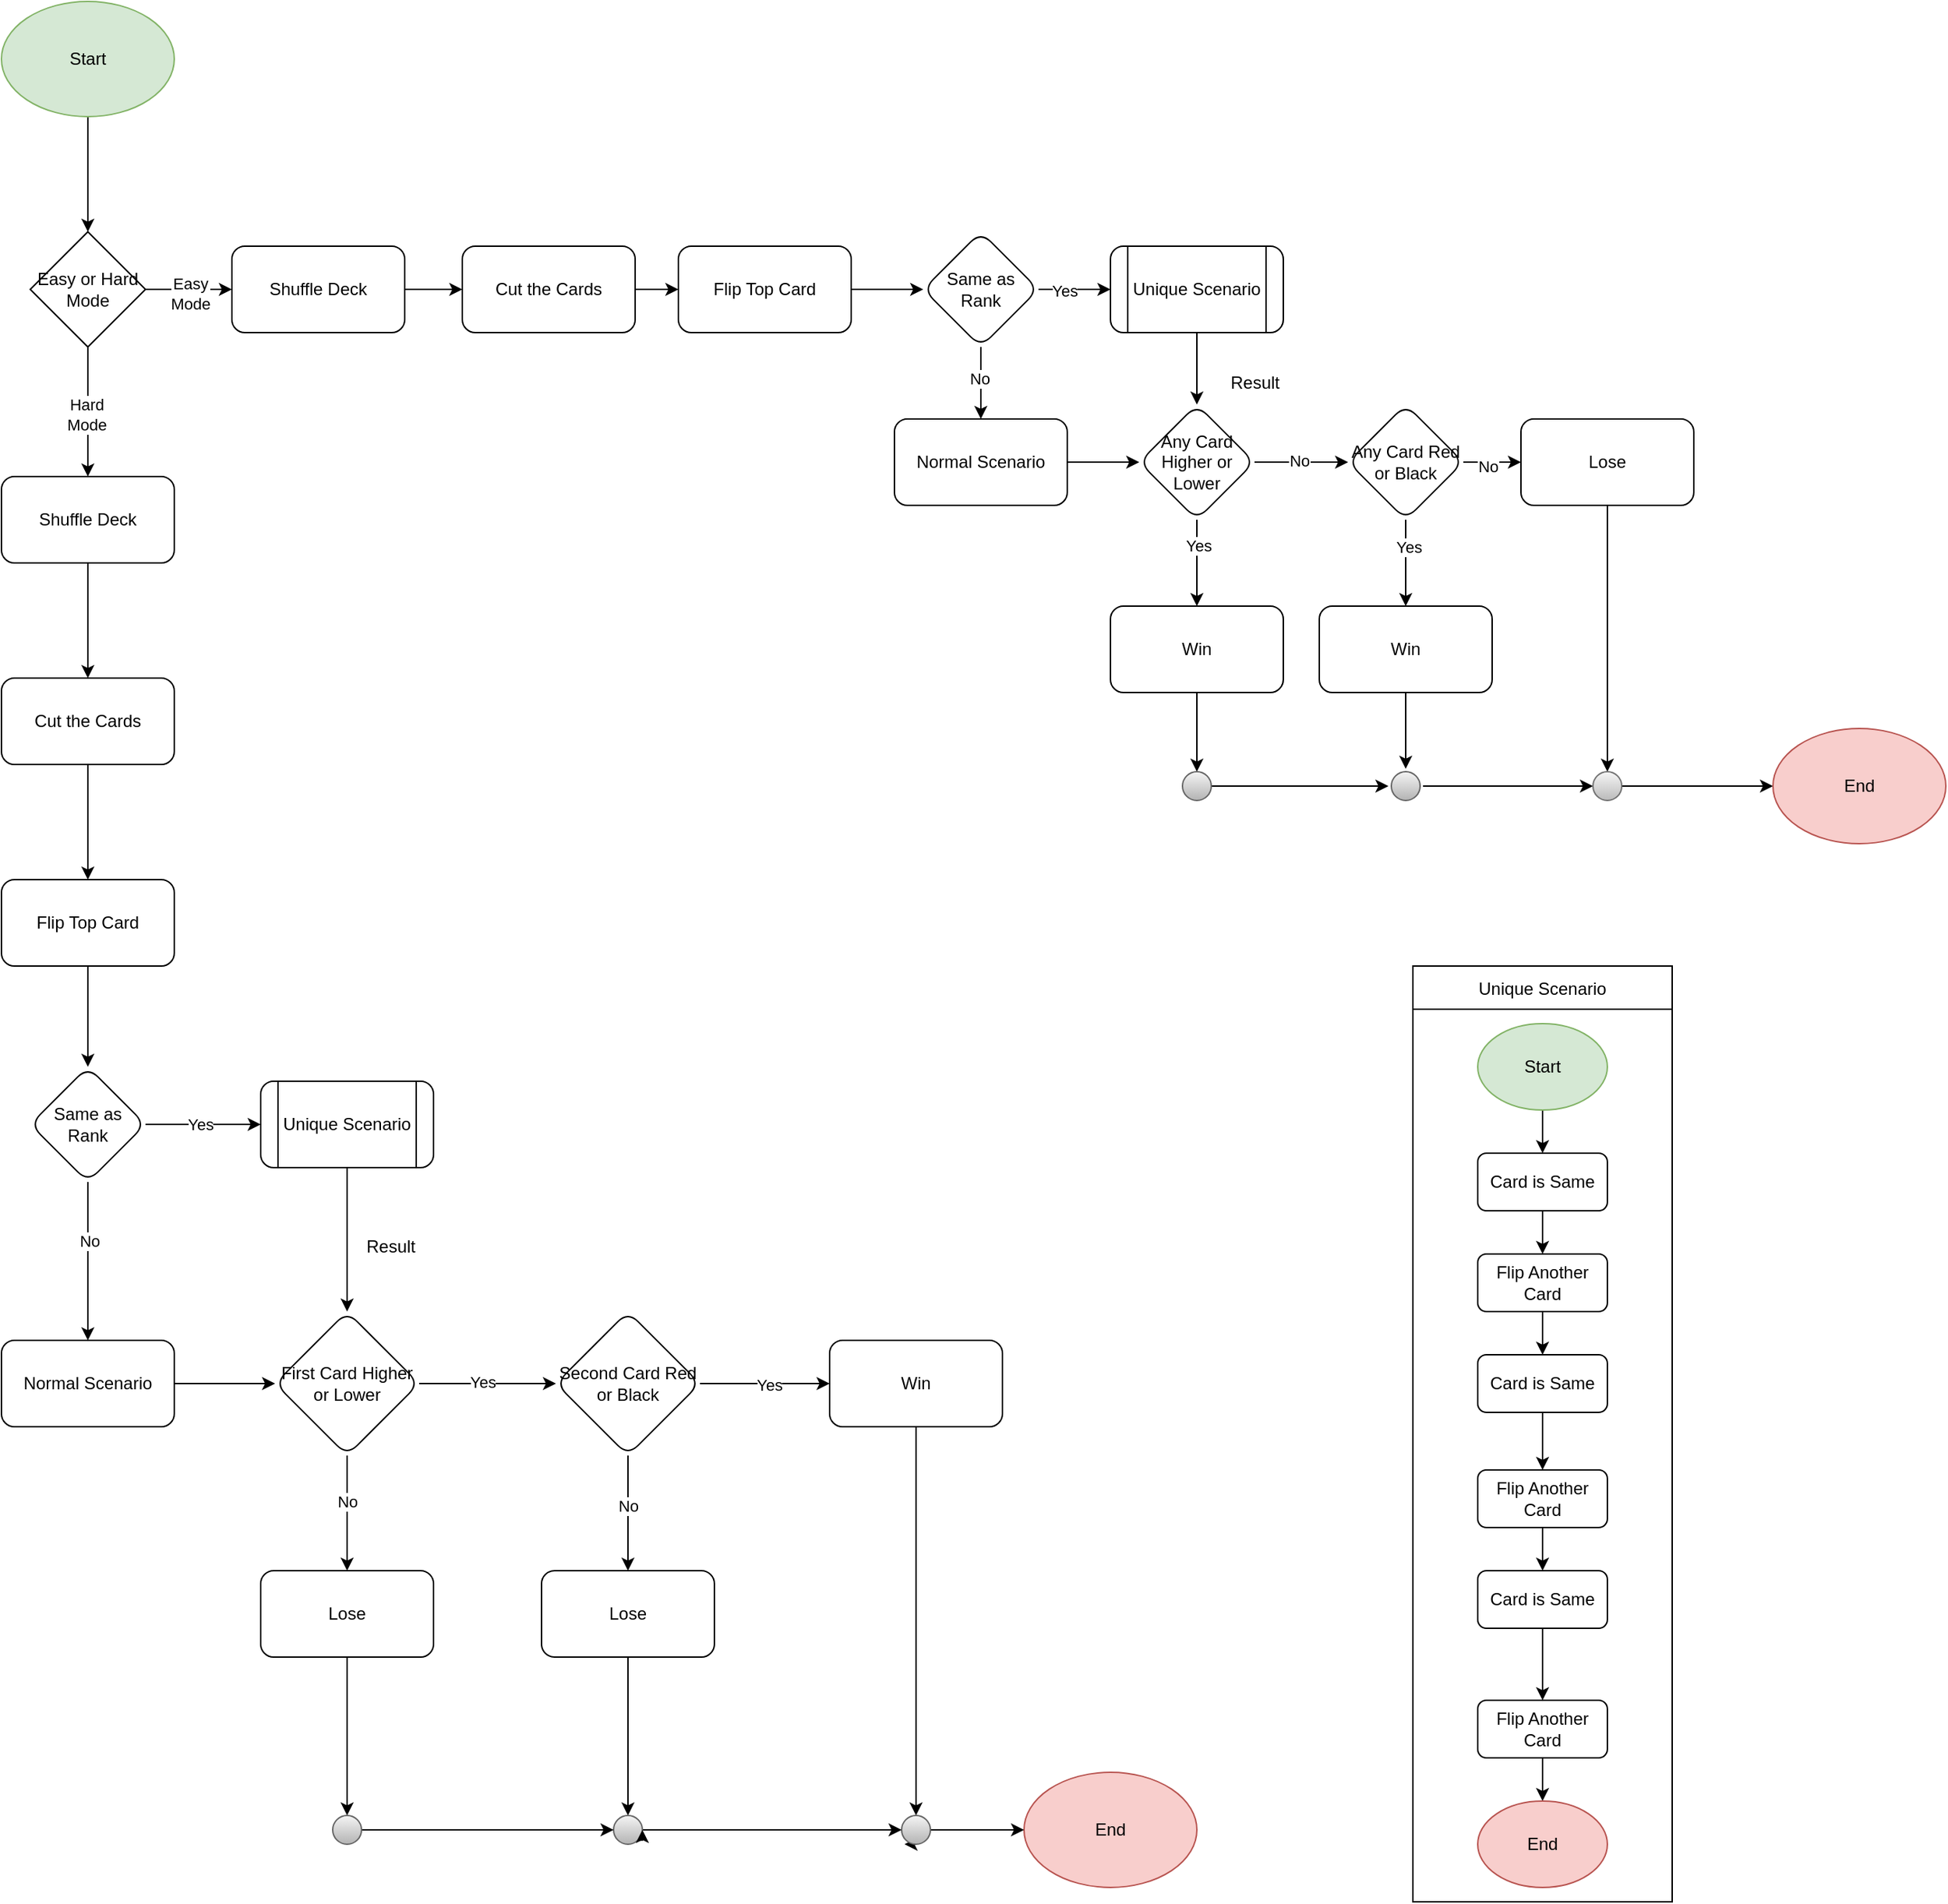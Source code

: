 <mxfile version="23.1.4" type="github">
  <diagram name="Page-1" id="zY0mLcmvpDzbfV66CibP">
    <mxGraphModel dx="1434" dy="754" grid="1" gridSize="10" guides="1" tooltips="1" connect="1" arrows="1" fold="1" page="1" pageScale="1" pageWidth="850" pageHeight="1100" math="0" shadow="0">
      <root>
        <mxCell id="0" />
        <mxCell id="1" parent="0" />
        <mxCell id="0r4grzwR4e4F5FuuQjWl-5" value="" style="edgeStyle=orthogonalEdgeStyle;rounded=0;orthogonalLoop=1;jettySize=auto;html=1;" parent="1" source="0r4grzwR4e4F5FuuQjWl-1" target="0r4grzwR4e4F5FuuQjWl-4" edge="1">
          <mxGeometry relative="1" as="geometry" />
        </mxCell>
        <mxCell id="0r4grzwR4e4F5FuuQjWl-1" value="Start" style="ellipse;whiteSpace=wrap;html=1;fillColor=#d5e8d4;strokeColor=#82b366;" parent="1" vertex="1">
          <mxGeometry x="40" y="40" width="120" height="80" as="geometry" />
        </mxCell>
        <mxCell id="0r4grzwR4e4F5FuuQjWl-9" value="" style="edgeStyle=orthogonalEdgeStyle;rounded=0;orthogonalLoop=1;jettySize=auto;html=1;" parent="1" source="0r4grzwR4e4F5FuuQjWl-4" target="0r4grzwR4e4F5FuuQjWl-8" edge="1">
          <mxGeometry relative="1" as="geometry" />
        </mxCell>
        <mxCell id="HEWQV4tWTUwhzB4Es2ce-71" value="&lt;div&gt;Hard &lt;br&gt;&lt;/div&gt;&lt;div&gt;Mode&lt;br&gt;&lt;/div&gt;" style="edgeLabel;html=1;align=center;verticalAlign=middle;resizable=0;points=[];" vertex="1" connectable="0" parent="0r4grzwR4e4F5FuuQjWl-9">
          <mxGeometry x="0.044" y="-1" relative="1" as="geometry">
            <mxPoint as="offset" />
          </mxGeometry>
        </mxCell>
        <mxCell id="0r4grzwR4e4F5FuuQjWl-16" value="" style="edgeStyle=orthogonalEdgeStyle;rounded=0;orthogonalLoop=1;jettySize=auto;html=1;" parent="1" source="0r4grzwR4e4F5FuuQjWl-4" target="0r4grzwR4e4F5FuuQjWl-15" edge="1">
          <mxGeometry relative="1" as="geometry" />
        </mxCell>
        <mxCell id="HEWQV4tWTUwhzB4Es2ce-69" value="&lt;div&gt;Easy &lt;br&gt;&lt;/div&gt;&lt;div&gt;Mode&lt;br&gt;&lt;/div&gt;" style="edgeLabel;html=1;align=center;verticalAlign=middle;resizable=0;points=[];" vertex="1" connectable="0" parent="0r4grzwR4e4F5FuuQjWl-16">
          <mxGeometry x="0.033" y="-3" relative="1" as="geometry">
            <mxPoint as="offset" />
          </mxGeometry>
        </mxCell>
        <mxCell id="0r4grzwR4e4F5FuuQjWl-4" value="Easy or Hard Mode" style="rhombus;whiteSpace=wrap;html=1;" parent="1" vertex="1">
          <mxGeometry x="60" y="200" width="80" height="80" as="geometry" />
        </mxCell>
        <mxCell id="0r4grzwR4e4F5FuuQjWl-13" value="" style="edgeStyle=orthogonalEdgeStyle;rounded=0;orthogonalLoop=1;jettySize=auto;html=1;" parent="1" source="0r4grzwR4e4F5FuuQjWl-8" target="0r4grzwR4e4F5FuuQjWl-12" edge="1">
          <mxGeometry relative="1" as="geometry" />
        </mxCell>
        <mxCell id="0r4grzwR4e4F5FuuQjWl-8" value="Shuffle Deck" style="rounded=1;whiteSpace=wrap;html=1;" parent="1" vertex="1">
          <mxGeometry x="40" y="370" width="120" height="60" as="geometry" />
        </mxCell>
        <mxCell id="0r4grzwR4e4F5FuuQjWl-23" value="" style="edgeStyle=orthogonalEdgeStyle;rounded=0;orthogonalLoop=1;jettySize=auto;html=1;" parent="1" source="0r4grzwR4e4F5FuuQjWl-12" target="0r4grzwR4e4F5FuuQjWl-22" edge="1">
          <mxGeometry relative="1" as="geometry" />
        </mxCell>
        <mxCell id="0r4grzwR4e4F5FuuQjWl-12" value="Cut the Cards" style="rounded=1;whiteSpace=wrap;html=1;" parent="1" vertex="1">
          <mxGeometry x="40" y="510" width="120" height="60" as="geometry" />
        </mxCell>
        <mxCell id="0r4grzwR4e4F5FuuQjWl-19" value="" style="edgeStyle=orthogonalEdgeStyle;rounded=0;orthogonalLoop=1;jettySize=auto;html=1;" parent="1" source="0r4grzwR4e4F5FuuQjWl-15" target="0r4grzwR4e4F5FuuQjWl-18" edge="1">
          <mxGeometry relative="1" as="geometry" />
        </mxCell>
        <mxCell id="0r4grzwR4e4F5FuuQjWl-15" value="Shuffle Deck" style="rounded=1;whiteSpace=wrap;html=1;" parent="1" vertex="1">
          <mxGeometry x="200" y="210" width="120" height="60" as="geometry" />
        </mxCell>
        <mxCell id="0r4grzwR4e4F5FuuQjWl-21" value="" style="edgeStyle=orthogonalEdgeStyle;rounded=0;orthogonalLoop=1;jettySize=auto;html=1;" parent="1" source="0r4grzwR4e4F5FuuQjWl-18" target="0r4grzwR4e4F5FuuQjWl-20" edge="1">
          <mxGeometry relative="1" as="geometry" />
        </mxCell>
        <mxCell id="0r4grzwR4e4F5FuuQjWl-18" value="Cut the Cards" style="rounded=1;whiteSpace=wrap;html=1;" parent="1" vertex="1">
          <mxGeometry x="360" y="210" width="120" height="60" as="geometry" />
        </mxCell>
        <mxCell id="HEWQV4tWTUwhzB4Es2ce-108" value="" style="edgeStyle=orthogonalEdgeStyle;rounded=0;orthogonalLoop=1;jettySize=auto;html=1;" edge="1" parent="1" source="0r4grzwR4e4F5FuuQjWl-20" target="HEWQV4tWTUwhzB4Es2ce-107">
          <mxGeometry relative="1" as="geometry" />
        </mxCell>
        <mxCell id="0r4grzwR4e4F5FuuQjWl-20" value="Flip Top Card" style="rounded=1;whiteSpace=wrap;html=1;" parent="1" vertex="1">
          <mxGeometry x="510" y="210" width="120" height="60" as="geometry" />
        </mxCell>
        <mxCell id="HEWQV4tWTUwhzB4Es2ce-74" value="" style="edgeStyle=orthogonalEdgeStyle;rounded=0;orthogonalLoop=1;jettySize=auto;html=1;" edge="1" parent="1" source="0r4grzwR4e4F5FuuQjWl-22" target="HEWQV4tWTUwhzB4Es2ce-73">
          <mxGeometry relative="1" as="geometry" />
        </mxCell>
        <mxCell id="0r4grzwR4e4F5FuuQjWl-22" value="Flip Top Card" style="rounded=1;whiteSpace=wrap;html=1;" parent="1" vertex="1">
          <mxGeometry x="40" y="650" width="120" height="60" as="geometry" />
        </mxCell>
        <mxCell id="HEWQV4tWTUwhzB4Es2ce-5" value="" style="edgeStyle=orthogonalEdgeStyle;rounded=0;orthogonalLoop=1;jettySize=auto;html=1;" edge="1" parent="1" source="0r4grzwR4e4F5FuuQjWl-24" target="HEWQV4tWTUwhzB4Es2ce-4">
          <mxGeometry relative="1" as="geometry" />
        </mxCell>
        <mxCell id="HEWQV4tWTUwhzB4Es2ce-7" value="Yes" style="edgeLabel;html=1;align=center;verticalAlign=middle;resizable=0;points=[];" vertex="1" connectable="0" parent="HEWQV4tWTUwhzB4Es2ce-5">
          <mxGeometry x="-0.075" y="1" relative="1" as="geometry">
            <mxPoint as="offset" />
          </mxGeometry>
        </mxCell>
        <mxCell id="HEWQV4tWTUwhzB4Es2ce-15" value="" style="edgeStyle=orthogonalEdgeStyle;rounded=0;orthogonalLoop=1;jettySize=auto;html=1;" edge="1" parent="1" source="0r4grzwR4e4F5FuuQjWl-24" target="HEWQV4tWTUwhzB4Es2ce-14">
          <mxGeometry relative="1" as="geometry" />
        </mxCell>
        <mxCell id="HEWQV4tWTUwhzB4Es2ce-16" value="No" style="edgeLabel;html=1;align=center;verticalAlign=middle;resizable=0;points=[];" vertex="1" connectable="0" parent="HEWQV4tWTUwhzB4Es2ce-15">
          <mxGeometry x="-0.2" relative="1" as="geometry">
            <mxPoint as="offset" />
          </mxGeometry>
        </mxCell>
        <mxCell id="0r4grzwR4e4F5FuuQjWl-24" value="First Card Higher or Lower" style="rhombus;whiteSpace=wrap;html=1;rounded=1;" parent="1" vertex="1">
          <mxGeometry x="230" y="950" width="100" height="100" as="geometry" />
        </mxCell>
        <mxCell id="HEWQV4tWTUwhzB4Es2ce-9" value="" style="edgeStyle=orthogonalEdgeStyle;rounded=0;orthogonalLoop=1;jettySize=auto;html=1;" edge="1" parent="1" source="HEWQV4tWTUwhzB4Es2ce-4" target="HEWQV4tWTUwhzB4Es2ce-8">
          <mxGeometry relative="1" as="geometry" />
        </mxCell>
        <mxCell id="HEWQV4tWTUwhzB4Es2ce-11" value="Yes" style="edgeLabel;html=1;align=center;verticalAlign=middle;resizable=0;points=[];" vertex="1" connectable="0" parent="HEWQV4tWTUwhzB4Es2ce-9">
          <mxGeometry x="0.067" y="-1" relative="1" as="geometry">
            <mxPoint as="offset" />
          </mxGeometry>
        </mxCell>
        <mxCell id="HEWQV4tWTUwhzB4Es2ce-13" value="" style="edgeStyle=orthogonalEdgeStyle;rounded=0;orthogonalLoop=1;jettySize=auto;html=1;" edge="1" parent="1" source="HEWQV4tWTUwhzB4Es2ce-4" target="HEWQV4tWTUwhzB4Es2ce-12">
          <mxGeometry relative="1" as="geometry" />
        </mxCell>
        <mxCell id="HEWQV4tWTUwhzB4Es2ce-17" value="No" style="edgeLabel;html=1;align=center;verticalAlign=middle;resizable=0;points=[];" vertex="1" connectable="0" parent="HEWQV4tWTUwhzB4Es2ce-13">
          <mxGeometry x="-0.133" relative="1" as="geometry">
            <mxPoint as="offset" />
          </mxGeometry>
        </mxCell>
        <mxCell id="HEWQV4tWTUwhzB4Es2ce-4" value="Second Card Red or Black" style="rhombus;whiteSpace=wrap;html=1;rounded=1;" vertex="1" parent="1">
          <mxGeometry x="425" y="950" width="100" height="100" as="geometry" />
        </mxCell>
        <mxCell id="HEWQV4tWTUwhzB4Es2ce-62" value="" style="edgeStyle=orthogonalEdgeStyle;rounded=0;orthogonalLoop=1;jettySize=auto;html=1;" edge="1" parent="1" source="HEWQV4tWTUwhzB4Es2ce-8" target="HEWQV4tWTUwhzB4Es2ce-57">
          <mxGeometry relative="1" as="geometry" />
        </mxCell>
        <mxCell id="HEWQV4tWTUwhzB4Es2ce-8" value="Win" style="whiteSpace=wrap;html=1;rounded=1;" vertex="1" parent="1">
          <mxGeometry x="615" y="970" width="120" height="60" as="geometry" />
        </mxCell>
        <mxCell id="HEWQV4tWTUwhzB4Es2ce-61" value="" style="edgeStyle=orthogonalEdgeStyle;rounded=0;orthogonalLoop=1;jettySize=auto;html=1;" edge="1" parent="1" source="HEWQV4tWTUwhzB4Es2ce-12" target="HEWQV4tWTUwhzB4Es2ce-58">
          <mxGeometry relative="1" as="geometry" />
        </mxCell>
        <mxCell id="HEWQV4tWTUwhzB4Es2ce-12" value="Lose" style="whiteSpace=wrap;html=1;rounded=1;" vertex="1" parent="1">
          <mxGeometry x="415" y="1130" width="120" height="60" as="geometry" />
        </mxCell>
        <mxCell id="HEWQV4tWTUwhzB4Es2ce-60" value="" style="edgeStyle=orthogonalEdgeStyle;rounded=0;orthogonalLoop=1;jettySize=auto;html=1;" edge="1" parent="1" source="HEWQV4tWTUwhzB4Es2ce-14" target="HEWQV4tWTUwhzB4Es2ce-59">
          <mxGeometry relative="1" as="geometry" />
        </mxCell>
        <mxCell id="HEWQV4tWTUwhzB4Es2ce-14" value="Lose" style="rounded=1;whiteSpace=wrap;html=1;" vertex="1" parent="1">
          <mxGeometry x="220" y="1130" width="120" height="60" as="geometry" />
        </mxCell>
        <mxCell id="HEWQV4tWTUwhzB4Es2ce-116" value="" style="edgeStyle=orthogonalEdgeStyle;rounded=0;orthogonalLoop=1;jettySize=auto;html=1;" edge="1" parent="1" source="HEWQV4tWTUwhzB4Es2ce-18" target="HEWQV4tWTUwhzB4Es2ce-23">
          <mxGeometry relative="1" as="geometry" />
        </mxCell>
        <mxCell id="HEWQV4tWTUwhzB4Es2ce-118" value="No" style="edgeLabel;html=1;align=center;verticalAlign=middle;resizable=0;points=[];" vertex="1" connectable="0" parent="HEWQV4tWTUwhzB4Es2ce-116">
          <mxGeometry x="-0.046" y="1" relative="1" as="geometry">
            <mxPoint as="offset" />
          </mxGeometry>
        </mxCell>
        <mxCell id="HEWQV4tWTUwhzB4Es2ce-121" value="" style="edgeStyle=orthogonalEdgeStyle;rounded=0;orthogonalLoop=1;jettySize=auto;html=1;" edge="1" parent="1" source="HEWQV4tWTUwhzB4Es2ce-18" target="HEWQV4tWTUwhzB4Es2ce-25">
          <mxGeometry relative="1" as="geometry" />
        </mxCell>
        <mxCell id="HEWQV4tWTUwhzB4Es2ce-122" value="Yes" style="edgeLabel;html=1;align=center;verticalAlign=middle;resizable=0;points=[];" vertex="1" connectable="0" parent="HEWQV4tWTUwhzB4Es2ce-121">
          <mxGeometry x="-0.4" y="1" relative="1" as="geometry">
            <mxPoint as="offset" />
          </mxGeometry>
        </mxCell>
        <mxCell id="HEWQV4tWTUwhzB4Es2ce-18" value="Any Card Higher or Lower" style="rhombus;whiteSpace=wrap;html=1;rounded=1;" vertex="1" parent="1">
          <mxGeometry x="830" y="320" width="80" height="80" as="geometry" />
        </mxCell>
        <mxCell id="HEWQV4tWTUwhzB4Es2ce-48" value="" style="edgeStyle=orthogonalEdgeStyle;rounded=0;orthogonalLoop=1;jettySize=auto;html=1;" edge="1" parent="1" source="HEWQV4tWTUwhzB4Es2ce-20" target="HEWQV4tWTUwhzB4Es2ce-45">
          <mxGeometry relative="1" as="geometry" />
        </mxCell>
        <mxCell id="HEWQV4tWTUwhzB4Es2ce-20" value="Win" style="rounded=1;whiteSpace=wrap;html=1;" vertex="1" parent="1">
          <mxGeometry x="955" y="460" width="120" height="60" as="geometry" />
        </mxCell>
        <mxCell id="HEWQV4tWTUwhzB4Es2ce-125" value="" style="edgeStyle=orthogonalEdgeStyle;rounded=0;orthogonalLoop=1;jettySize=auto;html=1;" edge="1" parent="1" source="HEWQV4tWTUwhzB4Es2ce-25" target="HEWQV4tWTUwhzB4Es2ce-42">
          <mxGeometry relative="1" as="geometry" />
        </mxCell>
        <mxCell id="HEWQV4tWTUwhzB4Es2ce-25" value="Win" style="rounded=1;whiteSpace=wrap;html=1;" vertex="1" parent="1">
          <mxGeometry x="810" y="460" width="120" height="60" as="geometry" />
        </mxCell>
        <mxCell id="HEWQV4tWTUwhzB4Es2ce-51" value="" style="edgeStyle=orthogonalEdgeStyle;rounded=0;orthogonalLoop=1;jettySize=auto;html=1;" edge="1" parent="1" source="HEWQV4tWTUwhzB4Es2ce-28" target="HEWQV4tWTUwhzB4Es2ce-47">
          <mxGeometry relative="1" as="geometry" />
        </mxCell>
        <mxCell id="HEWQV4tWTUwhzB4Es2ce-28" value="Lose" style="rounded=1;whiteSpace=wrap;html=1;" vertex="1" parent="1">
          <mxGeometry x="1095" y="330" width="120" height="60" as="geometry" />
        </mxCell>
        <mxCell id="HEWQV4tWTUwhzB4Es2ce-119" value="" style="edgeStyle=orthogonalEdgeStyle;rounded=0;orthogonalLoop=1;jettySize=auto;html=1;" edge="1" parent="1" source="HEWQV4tWTUwhzB4Es2ce-23" target="HEWQV4tWTUwhzB4Es2ce-28">
          <mxGeometry relative="1" as="geometry" />
        </mxCell>
        <mxCell id="HEWQV4tWTUwhzB4Es2ce-120" value="No" style="edgeLabel;html=1;align=center;verticalAlign=middle;resizable=0;points=[];" vertex="1" connectable="0" parent="HEWQV4tWTUwhzB4Es2ce-119">
          <mxGeometry x="-0.15" y="-3" relative="1" as="geometry">
            <mxPoint as="offset" />
          </mxGeometry>
        </mxCell>
        <mxCell id="HEWQV4tWTUwhzB4Es2ce-123" value="" style="edgeStyle=orthogonalEdgeStyle;rounded=0;orthogonalLoop=1;jettySize=auto;html=1;" edge="1" parent="1" source="HEWQV4tWTUwhzB4Es2ce-23" target="HEWQV4tWTUwhzB4Es2ce-20">
          <mxGeometry relative="1" as="geometry" />
        </mxCell>
        <mxCell id="HEWQV4tWTUwhzB4Es2ce-124" value="Yes" style="edgeLabel;html=1;align=center;verticalAlign=middle;resizable=0;points=[];" vertex="1" connectable="0" parent="HEWQV4tWTUwhzB4Es2ce-123">
          <mxGeometry x="-0.36" y="2" relative="1" as="geometry">
            <mxPoint as="offset" />
          </mxGeometry>
        </mxCell>
        <mxCell id="HEWQV4tWTUwhzB4Es2ce-23" value="Any Card Red or Black" style="rhombus;whiteSpace=wrap;html=1;rounded=1;" vertex="1" parent="1">
          <mxGeometry x="975" y="320" width="80" height="80" as="geometry" />
        </mxCell>
        <mxCell id="HEWQV4tWTUwhzB4Es2ce-49" value="" style="edgeStyle=orthogonalEdgeStyle;rounded=0;orthogonalLoop=1;jettySize=auto;html=1;" edge="1" parent="1" source="HEWQV4tWTUwhzB4Es2ce-42" target="HEWQV4tWTUwhzB4Es2ce-45">
          <mxGeometry relative="1" as="geometry" />
        </mxCell>
        <mxCell id="HEWQV4tWTUwhzB4Es2ce-42" value="" style="ellipse;whiteSpace=wrap;html=1;rounded=1;fillColor=#f5f5f5;strokeColor=#666666;gradientColor=#b3b3b3;" vertex="1" parent="1">
          <mxGeometry x="860" y="575" width="20" height="20" as="geometry" />
        </mxCell>
        <mxCell id="HEWQV4tWTUwhzB4Es2ce-50" value="" style="edgeStyle=orthogonalEdgeStyle;rounded=0;orthogonalLoop=1;jettySize=auto;html=1;" edge="1" parent="1" source="HEWQV4tWTUwhzB4Es2ce-45" target="HEWQV4tWTUwhzB4Es2ce-47">
          <mxGeometry relative="1" as="geometry" />
        </mxCell>
        <mxCell id="HEWQV4tWTUwhzB4Es2ce-45" value="" style="ellipse;whiteSpace=wrap;html=1;rounded=1;fillColor=#f5f5f5;strokeColor=#666666;perimeterSpacing=2;gradientColor=#b3b3b3;" vertex="1" parent="1">
          <mxGeometry x="1005" y="575" width="20" height="20" as="geometry" />
        </mxCell>
        <mxCell id="HEWQV4tWTUwhzB4Es2ce-126" value="" style="edgeStyle=orthogonalEdgeStyle;rounded=0;orthogonalLoop=1;jettySize=auto;html=1;" edge="1" parent="1" source="HEWQV4tWTUwhzB4Es2ce-47" target="HEWQV4tWTUwhzB4Es2ce-54">
          <mxGeometry relative="1" as="geometry" />
        </mxCell>
        <mxCell id="HEWQV4tWTUwhzB4Es2ce-47" value="" style="ellipse;whiteSpace=wrap;html=1;rounded=1;fillColor=#f5f5f5;strokeColor=#666666;opacity=90;gradientColor=#b3b3b3;" vertex="1" parent="1">
          <mxGeometry x="1145" y="575" width="20" height="20" as="geometry" />
        </mxCell>
        <mxCell id="HEWQV4tWTUwhzB4Es2ce-54" value="End" style="ellipse;whiteSpace=wrap;html=1;fillColor=#f8cecc;strokeColor=#b85450;" vertex="1" parent="1">
          <mxGeometry x="1270" y="545" width="120" height="80" as="geometry" />
        </mxCell>
        <mxCell id="HEWQV4tWTUwhzB4Es2ce-56" value="End" style="ellipse;whiteSpace=wrap;html=1;fillColor=#f8cecc;strokeColor=#b85450;" vertex="1" parent="1">
          <mxGeometry x="750" y="1270" width="120" height="80" as="geometry" />
        </mxCell>
        <mxCell id="HEWQV4tWTUwhzB4Es2ce-64" value="" style="edgeStyle=orthogonalEdgeStyle;rounded=0;orthogonalLoop=1;jettySize=auto;html=1;" edge="1" parent="1" source="HEWQV4tWTUwhzB4Es2ce-57" target="HEWQV4tWTUwhzB4Es2ce-56">
          <mxGeometry relative="1" as="geometry" />
        </mxCell>
        <mxCell id="HEWQV4tWTUwhzB4Es2ce-129" style="edgeStyle=orthogonalEdgeStyle;rounded=0;orthogonalLoop=1;jettySize=auto;html=1;exitX=0.5;exitY=1;exitDx=0;exitDy=0;" edge="1" parent="1" source="HEWQV4tWTUwhzB4Es2ce-57">
          <mxGeometry relative="1" as="geometry">
            <mxPoint x="667" y="1320" as="targetPoint" />
          </mxGeometry>
        </mxCell>
        <mxCell id="HEWQV4tWTUwhzB4Es2ce-57" value="" style="ellipse;whiteSpace=wrap;html=1;rounded=1;fillColor=#f5f5f5;strokeColor=#666666;gradientColor=#b3b3b3;" vertex="1" parent="1">
          <mxGeometry x="665" y="1300" width="20" height="20" as="geometry" />
        </mxCell>
        <mxCell id="HEWQV4tWTUwhzB4Es2ce-65" value="" style="edgeStyle=orthogonalEdgeStyle;rounded=0;orthogonalLoop=1;jettySize=auto;html=1;" edge="1" parent="1" source="HEWQV4tWTUwhzB4Es2ce-58" target="HEWQV4tWTUwhzB4Es2ce-57">
          <mxGeometry relative="1" as="geometry" />
        </mxCell>
        <mxCell id="HEWQV4tWTUwhzB4Es2ce-58" value="" style="ellipse;whiteSpace=wrap;html=1;rounded=1;fillColor=#f5f5f5;strokeColor=#666666;gradientColor=#b3b3b3;" vertex="1" parent="1">
          <mxGeometry x="465" y="1300" width="20" height="20" as="geometry" />
        </mxCell>
        <mxCell id="HEWQV4tWTUwhzB4Es2ce-67" value="" style="edgeStyle=orthogonalEdgeStyle;rounded=0;orthogonalLoop=1;jettySize=auto;html=1;" edge="1" parent="1" source="HEWQV4tWTUwhzB4Es2ce-59" target="HEWQV4tWTUwhzB4Es2ce-58">
          <mxGeometry relative="1" as="geometry" />
        </mxCell>
        <mxCell id="HEWQV4tWTUwhzB4Es2ce-59" value="" style="ellipse;whiteSpace=wrap;html=1;rounded=1;fillColor=#f5f5f5;strokeColor=#666666;gradientColor=#b3b3b3;" vertex="1" parent="1">
          <mxGeometry x="270" y="1300" width="20" height="20" as="geometry" />
        </mxCell>
        <mxCell id="HEWQV4tWTUwhzB4Es2ce-78" value="" style="edgeStyle=orthogonalEdgeStyle;rounded=0;orthogonalLoop=1;jettySize=auto;html=1;" edge="1" parent="1" source="HEWQV4tWTUwhzB4Es2ce-73" target="HEWQV4tWTUwhzB4Es2ce-77">
          <mxGeometry relative="1" as="geometry" />
        </mxCell>
        <mxCell id="HEWQV4tWTUwhzB4Es2ce-101" value="Yes" style="edgeLabel;html=1;align=center;verticalAlign=middle;resizable=0;points=[];" vertex="1" connectable="0" parent="HEWQV4tWTUwhzB4Es2ce-78">
          <mxGeometry x="-0.067" relative="1" as="geometry">
            <mxPoint as="offset" />
          </mxGeometry>
        </mxCell>
        <mxCell id="HEWQV4tWTUwhzB4Es2ce-103" value="" style="edgeStyle=orthogonalEdgeStyle;rounded=0;orthogonalLoop=1;jettySize=auto;html=1;" edge="1" parent="1" source="HEWQV4tWTUwhzB4Es2ce-73" target="HEWQV4tWTUwhzB4Es2ce-102">
          <mxGeometry relative="1" as="geometry" />
        </mxCell>
        <mxCell id="HEWQV4tWTUwhzB4Es2ce-104" value="No" style="edgeLabel;html=1;align=center;verticalAlign=middle;resizable=0;points=[];" vertex="1" connectable="0" parent="HEWQV4tWTUwhzB4Es2ce-103">
          <mxGeometry x="-0.259" y="1" relative="1" as="geometry">
            <mxPoint as="offset" />
          </mxGeometry>
        </mxCell>
        <mxCell id="HEWQV4tWTUwhzB4Es2ce-73" value="Same as Rank" style="rhombus;whiteSpace=wrap;html=1;rounded=1;" vertex="1" parent="1">
          <mxGeometry x="60" y="780" width="80" height="80" as="geometry" />
        </mxCell>
        <mxCell id="HEWQV4tWTUwhzB4Es2ce-79" value="" style="edgeStyle=orthogonalEdgeStyle;rounded=0;orthogonalLoop=1;jettySize=auto;html=1;" edge="1" parent="1" source="HEWQV4tWTUwhzB4Es2ce-77" target="0r4grzwR4e4F5FuuQjWl-24">
          <mxGeometry relative="1" as="geometry" />
        </mxCell>
        <mxCell id="HEWQV4tWTUwhzB4Es2ce-77" value="Unique Scenario" style="shape=process;whiteSpace=wrap;html=1;backgroundOutline=1;rounded=1;" vertex="1" parent="1">
          <mxGeometry x="220" y="790" width="120" height="60" as="geometry" />
        </mxCell>
        <mxCell id="HEWQV4tWTUwhzB4Es2ce-80" value="Unique Scenario" style="shape=table;startSize=30;container=1;collapsible=0;childLayout=tableLayout;" vertex="1" parent="1">
          <mxGeometry x="1020" y="710" width="180" height="650" as="geometry" />
        </mxCell>
        <mxCell id="HEWQV4tWTUwhzB4Es2ce-81" value="" style="shape=tableRow;horizontal=0;startSize=0;swimlaneHead=0;swimlaneBody=0;strokeColor=inherit;top=0;left=0;bottom=0;right=0;collapsible=0;dropTarget=0;fillColor=none;points=[[0,0.5],[1,0.5]];portConstraint=eastwest;" vertex="1" parent="HEWQV4tWTUwhzB4Es2ce-80">
          <mxGeometry y="30" width="180" height="620" as="geometry" />
        </mxCell>
        <mxCell id="HEWQV4tWTUwhzB4Es2ce-82" value="" style="shape=partialRectangle;html=1;whiteSpace=wrap;connectable=0;strokeColor=inherit;overflow=hidden;fillColor=none;top=0;left=0;bottom=0;right=0;pointerEvents=1;" vertex="1" parent="HEWQV4tWTUwhzB4Es2ce-81">
          <mxGeometry width="180" height="620" as="geometry">
            <mxRectangle width="180" height="620" as="alternateBounds" />
          </mxGeometry>
        </mxCell>
        <mxCell id="HEWQV4tWTUwhzB4Es2ce-92" value="" style="edgeStyle=orthogonalEdgeStyle;rounded=0;orthogonalLoop=1;jettySize=auto;html=1;" edge="1" parent="1" source="HEWQV4tWTUwhzB4Es2ce-83" target="HEWQV4tWTUwhzB4Es2ce-84">
          <mxGeometry relative="1" as="geometry" />
        </mxCell>
        <mxCell id="HEWQV4tWTUwhzB4Es2ce-83" value="Start" style="ellipse;whiteSpace=wrap;html=1;fillColor=#d5e8d4;strokeColor=#82b366;" vertex="1" parent="1">
          <mxGeometry x="1065" y="750" width="90" height="60" as="geometry" />
        </mxCell>
        <mxCell id="HEWQV4tWTUwhzB4Es2ce-93" value="" style="edgeStyle=orthogonalEdgeStyle;rounded=0;orthogonalLoop=1;jettySize=auto;html=1;" edge="1" parent="1" source="HEWQV4tWTUwhzB4Es2ce-84" target="HEWQV4tWTUwhzB4Es2ce-88">
          <mxGeometry relative="1" as="geometry" />
        </mxCell>
        <mxCell id="HEWQV4tWTUwhzB4Es2ce-84" value="Card is Same" style="rounded=1;whiteSpace=wrap;html=1;" vertex="1" parent="1">
          <mxGeometry x="1065" y="840" width="90" height="40" as="geometry" />
        </mxCell>
        <mxCell id="HEWQV4tWTUwhzB4Es2ce-95" value="" style="edgeStyle=orthogonalEdgeStyle;rounded=0;orthogonalLoop=1;jettySize=auto;html=1;" edge="1" parent="1" source="HEWQV4tWTUwhzB4Es2ce-85" target="HEWQV4tWTUwhzB4Es2ce-89">
          <mxGeometry relative="1" as="geometry" />
        </mxCell>
        <mxCell id="HEWQV4tWTUwhzB4Es2ce-85" value="Card is Same" style="rounded=1;whiteSpace=wrap;html=1;" vertex="1" parent="1">
          <mxGeometry x="1065" y="980" width="90" height="40" as="geometry" />
        </mxCell>
        <mxCell id="HEWQV4tWTUwhzB4Es2ce-98" value="" style="edgeStyle=orthogonalEdgeStyle;rounded=0;orthogonalLoop=1;jettySize=auto;html=1;" edge="1" parent="1" source="HEWQV4tWTUwhzB4Es2ce-86" target="HEWQV4tWTUwhzB4Es2ce-90">
          <mxGeometry relative="1" as="geometry" />
        </mxCell>
        <mxCell id="HEWQV4tWTUwhzB4Es2ce-86" value="Card is Same" style="rounded=1;whiteSpace=wrap;html=1;" vertex="1" parent="1">
          <mxGeometry x="1065" y="1130" width="90" height="40" as="geometry" />
        </mxCell>
        <mxCell id="HEWQV4tWTUwhzB4Es2ce-94" value="" style="edgeStyle=orthogonalEdgeStyle;rounded=0;orthogonalLoop=1;jettySize=auto;html=1;" edge="1" parent="1" source="HEWQV4tWTUwhzB4Es2ce-88" target="HEWQV4tWTUwhzB4Es2ce-85">
          <mxGeometry relative="1" as="geometry" />
        </mxCell>
        <mxCell id="HEWQV4tWTUwhzB4Es2ce-88" value="Flip Another Card" style="rounded=1;whiteSpace=wrap;html=1;" vertex="1" parent="1">
          <mxGeometry x="1065" y="910" width="90" height="40" as="geometry" />
        </mxCell>
        <mxCell id="HEWQV4tWTUwhzB4Es2ce-97" value="" style="edgeStyle=orthogonalEdgeStyle;rounded=0;orthogonalLoop=1;jettySize=auto;html=1;" edge="1" parent="1" source="HEWQV4tWTUwhzB4Es2ce-89" target="HEWQV4tWTUwhzB4Es2ce-86">
          <mxGeometry relative="1" as="geometry" />
        </mxCell>
        <mxCell id="HEWQV4tWTUwhzB4Es2ce-89" value="Flip Another Card" style="rounded=1;whiteSpace=wrap;html=1;" vertex="1" parent="1">
          <mxGeometry x="1065" y="1060" width="90" height="40" as="geometry" />
        </mxCell>
        <mxCell id="HEWQV4tWTUwhzB4Es2ce-100" value="" style="edgeStyle=orthogonalEdgeStyle;rounded=0;orthogonalLoop=1;jettySize=auto;html=1;" edge="1" parent="1" source="HEWQV4tWTUwhzB4Es2ce-90" target="HEWQV4tWTUwhzB4Es2ce-99">
          <mxGeometry relative="1" as="geometry" />
        </mxCell>
        <mxCell id="HEWQV4tWTUwhzB4Es2ce-90" value="Flip Another Card" style="rounded=1;whiteSpace=wrap;html=1;" vertex="1" parent="1">
          <mxGeometry x="1065" y="1220" width="90" height="40" as="geometry" />
        </mxCell>
        <mxCell id="HEWQV4tWTUwhzB4Es2ce-99" value="End" style="ellipse;whiteSpace=wrap;html=1;fillColor=#f8cecc;strokeColor=#b85450;" vertex="1" parent="1">
          <mxGeometry x="1065" y="1290" width="90" height="60" as="geometry" />
        </mxCell>
        <mxCell id="HEWQV4tWTUwhzB4Es2ce-105" value="" style="edgeStyle=orthogonalEdgeStyle;rounded=0;orthogonalLoop=1;jettySize=auto;html=1;" edge="1" parent="1" source="HEWQV4tWTUwhzB4Es2ce-102" target="0r4grzwR4e4F5FuuQjWl-24">
          <mxGeometry relative="1" as="geometry" />
        </mxCell>
        <mxCell id="HEWQV4tWTUwhzB4Es2ce-102" value="Normal Scenario" style="rounded=1;whiteSpace=wrap;html=1;" vertex="1" parent="1">
          <mxGeometry x="40" y="970" width="120" height="60" as="geometry" />
        </mxCell>
        <mxCell id="HEWQV4tWTUwhzB4Es2ce-106" value="Result" style="text;html=1;align=center;verticalAlign=middle;resizable=0;points=[];autosize=1;strokeColor=none;fillColor=none;" vertex="1" parent="1">
          <mxGeometry x="280" y="890" width="60" height="30" as="geometry" />
        </mxCell>
        <mxCell id="HEWQV4tWTUwhzB4Es2ce-110" value="" style="edgeStyle=orthogonalEdgeStyle;rounded=0;orthogonalLoop=1;jettySize=auto;html=1;" edge="1" parent="1" source="HEWQV4tWTUwhzB4Es2ce-107" target="HEWQV4tWTUwhzB4Es2ce-109">
          <mxGeometry relative="1" as="geometry" />
        </mxCell>
        <mxCell id="HEWQV4tWTUwhzB4Es2ce-111" value="Yes" style="edgeLabel;html=1;align=center;verticalAlign=middle;resizable=0;points=[];" vertex="1" connectable="0" parent="HEWQV4tWTUwhzB4Es2ce-110">
          <mxGeometry x="-0.28" y="-1" relative="1" as="geometry">
            <mxPoint as="offset" />
          </mxGeometry>
        </mxCell>
        <mxCell id="HEWQV4tWTUwhzB4Es2ce-113" value="" style="edgeStyle=orthogonalEdgeStyle;rounded=0;orthogonalLoop=1;jettySize=auto;html=1;" edge="1" parent="1" source="HEWQV4tWTUwhzB4Es2ce-107" target="HEWQV4tWTUwhzB4Es2ce-112">
          <mxGeometry relative="1" as="geometry" />
        </mxCell>
        <mxCell id="HEWQV4tWTUwhzB4Es2ce-114" value="No" style="edgeLabel;html=1;align=center;verticalAlign=middle;resizable=0;points=[];" vertex="1" connectable="0" parent="HEWQV4tWTUwhzB4Es2ce-113">
          <mxGeometry x="-0.12" y="-1" relative="1" as="geometry">
            <mxPoint as="offset" />
          </mxGeometry>
        </mxCell>
        <mxCell id="HEWQV4tWTUwhzB4Es2ce-107" value="Same as Rank" style="rhombus;whiteSpace=wrap;html=1;rounded=1;" vertex="1" parent="1">
          <mxGeometry x="680" y="200" width="80" height="80" as="geometry" />
        </mxCell>
        <mxCell id="HEWQV4tWTUwhzB4Es2ce-117" value="" style="edgeStyle=orthogonalEdgeStyle;rounded=0;orthogonalLoop=1;jettySize=auto;html=1;" edge="1" parent="1" source="HEWQV4tWTUwhzB4Es2ce-109" target="HEWQV4tWTUwhzB4Es2ce-18">
          <mxGeometry relative="1" as="geometry" />
        </mxCell>
        <mxCell id="HEWQV4tWTUwhzB4Es2ce-109" value="Unique Scenario" style="shape=process;whiteSpace=wrap;html=1;backgroundOutline=1;rounded=1;" vertex="1" parent="1">
          <mxGeometry x="810" y="210" width="120" height="60" as="geometry" />
        </mxCell>
        <mxCell id="HEWQV4tWTUwhzB4Es2ce-115" value="" style="edgeStyle=orthogonalEdgeStyle;rounded=0;orthogonalLoop=1;jettySize=auto;html=1;" edge="1" parent="1" source="HEWQV4tWTUwhzB4Es2ce-112" target="HEWQV4tWTUwhzB4Es2ce-18">
          <mxGeometry relative="1" as="geometry" />
        </mxCell>
        <mxCell id="HEWQV4tWTUwhzB4Es2ce-112" value="Normal Scenario" style="rounded=1;whiteSpace=wrap;html=1;" vertex="1" parent="1">
          <mxGeometry x="660" y="330" width="120" height="60" as="geometry" />
        </mxCell>
        <mxCell id="HEWQV4tWTUwhzB4Es2ce-127" value="Result" style="text;html=1;align=center;verticalAlign=middle;resizable=0;points=[];autosize=1;strokeColor=none;fillColor=none;" vertex="1" parent="1">
          <mxGeometry x="880" y="290" width="60" height="30" as="geometry" />
        </mxCell>
        <mxCell id="HEWQV4tWTUwhzB4Es2ce-128" style="edgeStyle=orthogonalEdgeStyle;rounded=0;orthogonalLoop=1;jettySize=auto;html=1;exitX=1;exitY=1;exitDx=0;exitDy=0;entryX=1;entryY=0.5;entryDx=0;entryDy=0;" edge="1" parent="1" source="HEWQV4tWTUwhzB4Es2ce-58" target="HEWQV4tWTUwhzB4Es2ce-58">
          <mxGeometry relative="1" as="geometry" />
        </mxCell>
      </root>
    </mxGraphModel>
  </diagram>
</mxfile>
